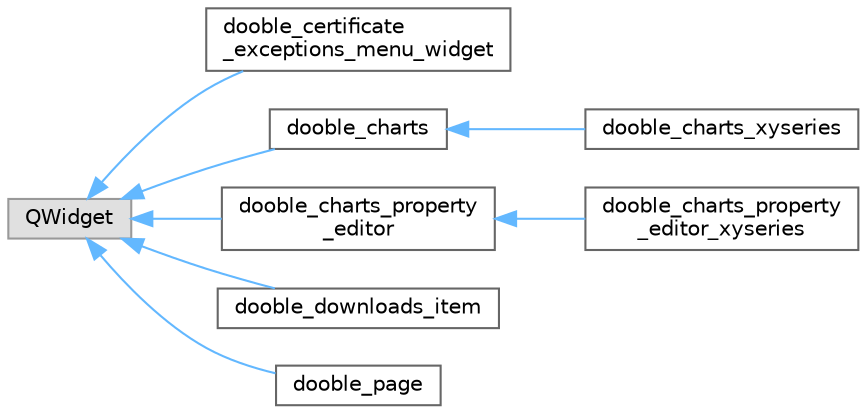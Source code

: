digraph "Graphical Class Hierarchy"
{
 // LATEX_PDF_SIZE
  bgcolor="transparent";
  edge [fontname=Helvetica,fontsize=10,labelfontname=Helvetica,labelfontsize=10];
  node [fontname=Helvetica,fontsize=10,shape=box,height=0.2,width=0.4];
  rankdir="LR";
  Node0 [id="Node000000",label="QWidget",height=0.2,width=0.4,color="grey60", fillcolor="#E0E0E0", style="filled",tooltip=" "];
  Node0 -> Node1 [id="edge49_Node000000_Node000001",dir="back",color="steelblue1",style="solid",tooltip=" "];
  Node1 [id="Node000001",label="dooble_certificate\l_exceptions_menu_widget",height=0.2,width=0.4,color="grey40", fillcolor="white", style="filled",URL="$classdooble__certificate__exceptions__menu__widget.html",tooltip=" "];
  Node0 -> Node2 [id="edge50_Node000000_Node000002",dir="back",color="steelblue1",style="solid",tooltip=" "];
  Node2 [id="Node000002",label="dooble_charts",height=0.2,width=0.4,color="grey40", fillcolor="white", style="filled",URL="$classdooble__charts.html",tooltip=" "];
  Node2 -> Node3 [id="edge51_Node000002_Node000003",dir="back",color="steelblue1",style="solid",tooltip=" "];
  Node3 [id="Node000003",label="dooble_charts_xyseries",height=0.2,width=0.4,color="grey40", fillcolor="white", style="filled",URL="$classdooble__charts__xyseries.html",tooltip=" "];
  Node0 -> Node4 [id="edge52_Node000000_Node000004",dir="back",color="steelblue1",style="solid",tooltip=" "];
  Node4 [id="Node000004",label="dooble_charts_property\l_editor",height=0.2,width=0.4,color="grey40", fillcolor="white", style="filled",URL="$classdooble__charts__property__editor.html",tooltip=" "];
  Node4 -> Node5 [id="edge53_Node000004_Node000005",dir="back",color="steelblue1",style="solid",tooltip=" "];
  Node5 [id="Node000005",label="dooble_charts_property\l_editor_xyseries",height=0.2,width=0.4,color="grey40", fillcolor="white", style="filled",URL="$classdooble__charts__property__editor__xyseries.html",tooltip=" "];
  Node0 -> Node6 [id="edge54_Node000000_Node000006",dir="back",color="steelblue1",style="solid",tooltip=" "];
  Node6 [id="Node000006",label="dooble_downloads_item",height=0.2,width=0.4,color="grey40", fillcolor="white", style="filled",URL="$classdooble__downloads__item.html",tooltip=" "];
  Node0 -> Node7 [id="edge55_Node000000_Node000007",dir="back",color="steelblue1",style="solid",tooltip=" "];
  Node7 [id="Node000007",label="dooble_page",height=0.2,width=0.4,color="grey40", fillcolor="white", style="filled",URL="$classdooble__page.html",tooltip=" "];
}
